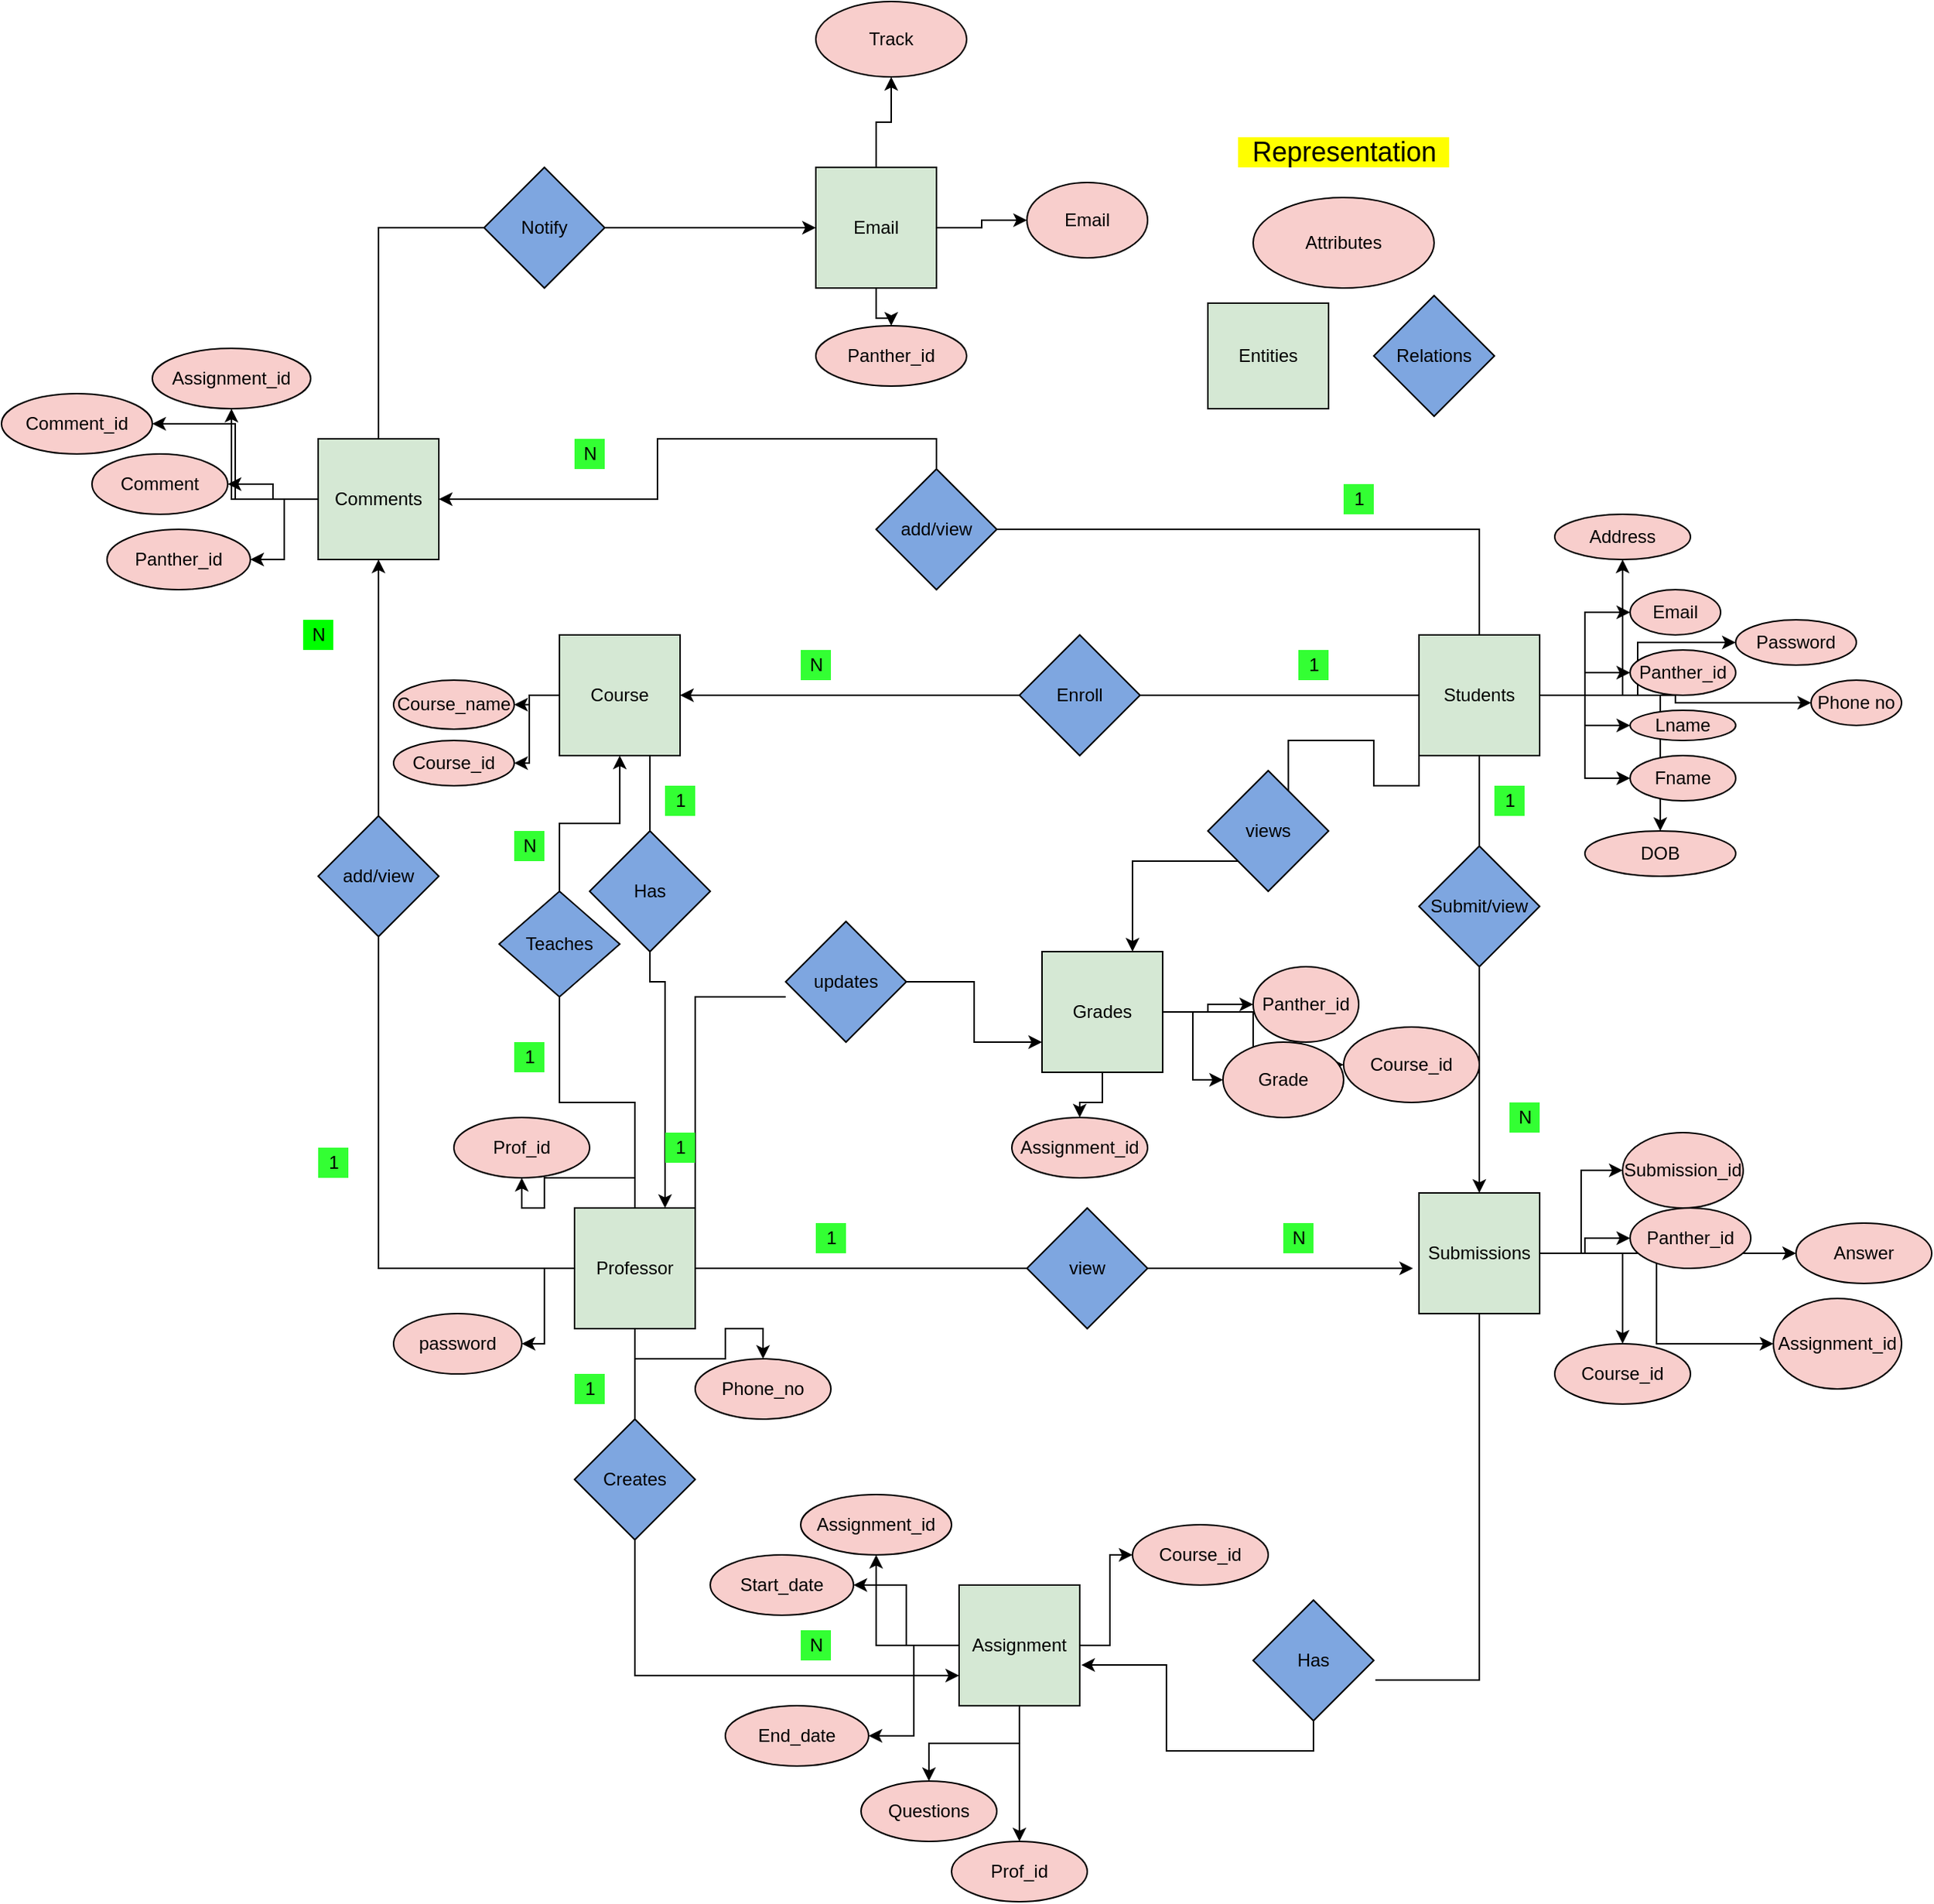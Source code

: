 <mxfile version="15.2.9" type="github">
  <diagram id="vQUaaOrnvc0rL3LVpokD" name="Page-1">
    <mxGraphModel dx="1958" dy="1582" grid="1" gridSize="10" guides="1" tooltips="1" connect="1" arrows="1" fold="1" page="1" pageScale="1" pageWidth="850" pageHeight="1100" math="0" shadow="0">
      <root>
        <mxCell id="0" />
        <mxCell id="1" parent="0" />
        <mxCell id="0d4GLXFRAGhSv_QBMywo-3" style="edgeStyle=orthogonalEdgeStyle;rounded=0;orthogonalLoop=1;jettySize=auto;html=1;exitX=0.5;exitY=0;exitDx=0;exitDy=0;entryX=0.5;entryY=1;entryDx=0;entryDy=0;startArrow=none;" parent="1" source="0d4GLXFRAGhSv_QBMywo-14" target="0d4GLXFRAGhSv_QBMywo-2" edge="1">
          <mxGeometry relative="1" as="geometry" />
        </mxCell>
        <mxCell id="0d4GLXFRAGhSv_QBMywo-68" style="edgeStyle=orthogonalEdgeStyle;rounded=0;orthogonalLoop=1;jettySize=auto;html=1;exitX=0.5;exitY=1;exitDx=0;exitDy=0;entryX=0;entryY=0.75;entryDx=0;entryDy=0;" parent="1" source="0d4GLXFRAGhSv_QBMywo-1" target="0d4GLXFRAGhSv_QBMywo-25" edge="1">
          <mxGeometry relative="1" as="geometry">
            <mxPoint x="350" y="720" as="targetPoint" />
          </mxGeometry>
        </mxCell>
        <mxCell id="Pm-5ZePOj2rBcAFan-Gi-4" style="edgeStyle=orthogonalEdgeStyle;rounded=0;orthogonalLoop=1;jettySize=auto;html=1;exitX=0;exitY=0.5;exitDx=0;exitDy=0;entryX=0.5;entryY=1;entryDx=0;entryDy=0;" parent="1" source="0d4GLXFRAGhSv_QBMywo-1" target="0d4GLXFRAGhSv_QBMywo-33" edge="1">
          <mxGeometry relative="1" as="geometry" />
        </mxCell>
        <mxCell id="Pm-5ZePOj2rBcAFan-Gi-6" value="" style="edgeStyle=orthogonalEdgeStyle;rounded=0;orthogonalLoop=1;jettySize=auto;html=1;" parent="1" source="0d4GLXFRAGhSv_QBMywo-1" target="Pm-5ZePOj2rBcAFan-Gi-5" edge="1">
          <mxGeometry relative="1" as="geometry" />
        </mxCell>
        <mxCell id="Pm-5ZePOj2rBcAFan-Gi-8" value="" style="edgeStyle=orthogonalEdgeStyle;rounded=0;orthogonalLoop=1;jettySize=auto;html=1;" parent="1" source="0d4GLXFRAGhSv_QBMywo-1" target="Pm-5ZePOj2rBcAFan-Gi-7" edge="1">
          <mxGeometry relative="1" as="geometry" />
        </mxCell>
        <mxCell id="Pm-5ZePOj2rBcAFan-Gi-10" value="" style="edgeStyle=orthogonalEdgeStyle;rounded=0;orthogonalLoop=1;jettySize=auto;html=1;" parent="1" source="0d4GLXFRAGhSv_QBMywo-1" target="Pm-5ZePOj2rBcAFan-Gi-9" edge="1">
          <mxGeometry relative="1" as="geometry" />
        </mxCell>
        <mxCell id="0d4GLXFRAGhSv_QBMywo-1" value="Professor" style="whiteSpace=wrap;html=1;aspect=fixed;fillColor=#D5E8D4;" parent="1" vertex="1">
          <mxGeometry x="130" y="430" width="80" height="80" as="geometry" />
        </mxCell>
        <mxCell id="0d4GLXFRAGhSv_QBMywo-96" value="" style="edgeStyle=orthogonalEdgeStyle;rounded=0;orthogonalLoop=1;jettySize=auto;html=1;" parent="1" source="0d4GLXFRAGhSv_QBMywo-2" target="0d4GLXFRAGhSv_QBMywo-95" edge="1">
          <mxGeometry relative="1" as="geometry" />
        </mxCell>
        <mxCell id="0d4GLXFRAGhSv_QBMywo-99" value="" style="edgeStyle=orthogonalEdgeStyle;rounded=0;orthogonalLoop=1;jettySize=auto;html=1;" parent="1" source="0d4GLXFRAGhSv_QBMywo-2" target="0d4GLXFRAGhSv_QBMywo-98" edge="1">
          <mxGeometry relative="1" as="geometry" />
        </mxCell>
        <mxCell id="diR_eea0BqExuVm0kPf_-2" style="edgeStyle=orthogonalEdgeStyle;rounded=0;orthogonalLoop=1;jettySize=auto;html=1;exitX=0.75;exitY=1;exitDx=0;exitDy=0;entryX=0.75;entryY=0;entryDx=0;entryDy=0;" edge="1" parent="1" source="0d4GLXFRAGhSv_QBMywo-2" target="0d4GLXFRAGhSv_QBMywo-1">
          <mxGeometry relative="1" as="geometry" />
        </mxCell>
        <mxCell id="0d4GLXFRAGhSv_QBMywo-2" value="Course" style="whiteSpace=wrap;html=1;aspect=fixed;fillColor=#D5E8D4;" parent="1" vertex="1">
          <mxGeometry x="120" y="50" width="80" height="80" as="geometry" />
        </mxCell>
        <mxCell id="0d4GLXFRAGhSv_QBMywo-5" value="1" style="text;html=1;align=center;verticalAlign=middle;resizable=0;points=[];autosize=1;strokeColor=none;fillColor=#33FF33;" parent="1" vertex="1">
          <mxGeometry x="90" y="320" width="20" height="20" as="geometry" />
        </mxCell>
        <mxCell id="0d4GLXFRAGhSv_QBMywo-6" value="N" style="text;html=1;align=center;verticalAlign=middle;resizable=0;points=[];autosize=1;strokeColor=none;fillColor=#33FF33;" parent="1" vertex="1">
          <mxGeometry x="90" y="180" width="20" height="20" as="geometry" />
        </mxCell>
        <mxCell id="0d4GLXFRAGhSv_QBMywo-9" style="edgeStyle=orthogonalEdgeStyle;rounded=0;orthogonalLoop=1;jettySize=auto;html=1;exitX=0;exitY=0.5;exitDx=0;exitDy=0;entryX=1;entryY=0.5;entryDx=0;entryDy=0;startArrow=none;" parent="1" source="0d4GLXFRAGhSv_QBMywo-10" target="0d4GLXFRAGhSv_QBMywo-2" edge="1">
          <mxGeometry relative="1" as="geometry" />
        </mxCell>
        <mxCell id="0d4GLXFRAGhSv_QBMywo-18" style="edgeStyle=orthogonalEdgeStyle;rounded=0;orthogonalLoop=1;jettySize=auto;html=1;exitX=0.5;exitY=1;exitDx=0;exitDy=0;startArrow=none;" parent="1" source="0d4GLXFRAGhSv_QBMywo-19" target="0d4GLXFRAGhSv_QBMywo-17" edge="1">
          <mxGeometry relative="1" as="geometry" />
        </mxCell>
        <mxCell id="0d4GLXFRAGhSv_QBMywo-42" style="edgeStyle=orthogonalEdgeStyle;rounded=0;orthogonalLoop=1;jettySize=auto;html=1;exitX=0.5;exitY=0;exitDx=0;exitDy=0;entryX=1;entryY=0.5;entryDx=0;entryDy=0;startArrow=none;" parent="1" source="0d4GLXFRAGhSv_QBMywo-43" target="0d4GLXFRAGhSv_QBMywo-33" edge="1">
          <mxGeometry relative="1" as="geometry" />
        </mxCell>
        <mxCell id="0d4GLXFRAGhSv_QBMywo-51" style="edgeStyle=orthogonalEdgeStyle;rounded=0;orthogonalLoop=1;jettySize=auto;html=1;exitX=0;exitY=1;exitDx=0;exitDy=0;entryX=0.75;entryY=0;entryDx=0;entryDy=0;startArrow=none;" parent="1" source="0d4GLXFRAGhSv_QBMywo-56" target="0d4GLXFRAGhSv_QBMywo-47" edge="1">
          <mxGeometry relative="1" as="geometry" />
        </mxCell>
        <mxCell id="0d4GLXFRAGhSv_QBMywo-75" value="" style="edgeStyle=orthogonalEdgeStyle;rounded=0;orthogonalLoop=1;jettySize=auto;html=1;" parent="1" source="0d4GLXFRAGhSv_QBMywo-7" target="0d4GLXFRAGhSv_QBMywo-74" edge="1">
          <mxGeometry relative="1" as="geometry" />
        </mxCell>
        <mxCell id="0d4GLXFRAGhSv_QBMywo-77" value="" style="edgeStyle=orthogonalEdgeStyle;rounded=0;orthogonalLoop=1;jettySize=auto;html=1;" parent="1" source="0d4GLXFRAGhSv_QBMywo-7" target="0d4GLXFRAGhSv_QBMywo-76" edge="1">
          <mxGeometry relative="1" as="geometry" />
        </mxCell>
        <mxCell id="0d4GLXFRAGhSv_QBMywo-79" value="" style="edgeStyle=orthogonalEdgeStyle;rounded=0;orthogonalLoop=1;jettySize=auto;html=1;" parent="1" source="0d4GLXFRAGhSv_QBMywo-7" target="0d4GLXFRAGhSv_QBMywo-78" edge="1">
          <mxGeometry relative="1" as="geometry" />
        </mxCell>
        <mxCell id="0d4GLXFRAGhSv_QBMywo-81" value="" style="edgeStyle=orthogonalEdgeStyle;rounded=0;orthogonalLoop=1;jettySize=auto;html=1;" parent="1" source="0d4GLXFRAGhSv_QBMywo-7" target="0d4GLXFRAGhSv_QBMywo-80" edge="1">
          <mxGeometry relative="1" as="geometry" />
        </mxCell>
        <mxCell id="0d4GLXFRAGhSv_QBMywo-85" value="" style="edgeStyle=orthogonalEdgeStyle;rounded=0;orthogonalLoop=1;jettySize=auto;html=1;" parent="1" source="0d4GLXFRAGhSv_QBMywo-7" target="0d4GLXFRAGhSv_QBMywo-84" edge="1">
          <mxGeometry relative="1" as="geometry" />
        </mxCell>
        <mxCell id="0d4GLXFRAGhSv_QBMywo-87" value="" style="edgeStyle=orthogonalEdgeStyle;rounded=0;orthogonalLoop=1;jettySize=auto;html=1;" parent="1" source="0d4GLXFRAGhSv_QBMywo-7" target="0d4GLXFRAGhSv_QBMywo-86" edge="1">
          <mxGeometry relative="1" as="geometry" />
        </mxCell>
        <mxCell id="0d4GLXFRAGhSv_QBMywo-92" value="" style="edgeStyle=orthogonalEdgeStyle;rounded=0;orthogonalLoop=1;jettySize=auto;html=1;" parent="1" source="0d4GLXFRAGhSv_QBMywo-7" target="0d4GLXFRAGhSv_QBMywo-91" edge="1">
          <mxGeometry relative="1" as="geometry" />
        </mxCell>
        <mxCell id="0d4GLXFRAGhSv_QBMywo-94" value="" style="edgeStyle=orthogonalEdgeStyle;rounded=0;orthogonalLoop=1;jettySize=auto;html=1;" parent="1" source="0d4GLXFRAGhSv_QBMywo-7" target="0d4GLXFRAGhSv_QBMywo-93" edge="1">
          <mxGeometry relative="1" as="geometry" />
        </mxCell>
        <mxCell id="0d4GLXFRAGhSv_QBMywo-7" value="Students" style="whiteSpace=wrap;html=1;aspect=fixed;fillColor=#D5E8D4;" parent="1" vertex="1">
          <mxGeometry x="690" y="50" width="80" height="80" as="geometry" />
        </mxCell>
        <mxCell id="0d4GLXFRAGhSv_QBMywo-14" value="Teaches" style="rhombus;whiteSpace=wrap;html=1;fillColor=#7EA6E0;" parent="1" vertex="1">
          <mxGeometry x="80" y="220" width="80" height="70" as="geometry" />
        </mxCell>
        <mxCell id="0d4GLXFRAGhSv_QBMywo-15" value="" style="edgeStyle=orthogonalEdgeStyle;rounded=0;orthogonalLoop=1;jettySize=auto;html=1;exitX=0.5;exitY=0;exitDx=0;exitDy=0;endArrow=none;entryX=0.5;entryY=1;entryDx=0;entryDy=0;" parent="1" source="0d4GLXFRAGhSv_QBMywo-1" target="0d4GLXFRAGhSv_QBMywo-14" edge="1">
          <mxGeometry relative="1" as="geometry">
            <mxPoint x="310" y="290" as="sourcePoint" />
            <mxPoint x="120" y="300" as="targetPoint" />
          </mxGeometry>
        </mxCell>
        <mxCell id="0d4GLXFRAGhSv_QBMywo-10" value="Enroll" style="rhombus;whiteSpace=wrap;html=1;fillColor=#7EA6E0;" parent="1" vertex="1">
          <mxGeometry x="425" y="50" width="80" height="80" as="geometry" />
        </mxCell>
        <mxCell id="0d4GLXFRAGhSv_QBMywo-16" value="" style="edgeStyle=orthogonalEdgeStyle;rounded=0;orthogonalLoop=1;jettySize=auto;html=1;exitX=0;exitY=0.5;exitDx=0;exitDy=0;entryX=1;entryY=0.5;entryDx=0;entryDy=0;endArrow=none;" parent="1" source="0d4GLXFRAGhSv_QBMywo-7" target="0d4GLXFRAGhSv_QBMywo-10" edge="1">
          <mxGeometry relative="1" as="geometry">
            <mxPoint x="610" y="280" as="sourcePoint" />
            <mxPoint x="350" y="120" as="targetPoint" />
          </mxGeometry>
        </mxCell>
        <mxCell id="0d4GLXFRAGhSv_QBMywo-27" style="edgeStyle=orthogonalEdgeStyle;rounded=0;orthogonalLoop=1;jettySize=auto;html=1;exitX=0.5;exitY=1;exitDx=0;exitDy=0;entryX=1.013;entryY=0.663;entryDx=0;entryDy=0;entryPerimeter=0;startArrow=none;" parent="1" source="0d4GLXFRAGhSv_QBMywo-30" target="0d4GLXFRAGhSv_QBMywo-25" edge="1">
          <mxGeometry relative="1" as="geometry" />
        </mxCell>
        <mxCell id="Pm-5ZePOj2rBcAFan-Gi-25" value="" style="edgeStyle=orthogonalEdgeStyle;rounded=0;orthogonalLoop=1;jettySize=auto;html=1;" parent="1" source="0d4GLXFRAGhSv_QBMywo-17" target="Pm-5ZePOj2rBcAFan-Gi-24" edge="1">
          <mxGeometry relative="1" as="geometry" />
        </mxCell>
        <mxCell id="Pm-5ZePOj2rBcAFan-Gi-27" value="" style="edgeStyle=orthogonalEdgeStyle;rounded=0;orthogonalLoop=1;jettySize=auto;html=1;" parent="1" source="0d4GLXFRAGhSv_QBMywo-17" target="Pm-5ZePOj2rBcAFan-Gi-26" edge="1">
          <mxGeometry relative="1" as="geometry" />
        </mxCell>
        <mxCell id="Pm-5ZePOj2rBcAFan-Gi-29" value="" style="edgeStyle=orthogonalEdgeStyle;rounded=0;orthogonalLoop=1;jettySize=auto;html=1;" parent="1" source="0d4GLXFRAGhSv_QBMywo-17" target="Pm-5ZePOj2rBcAFan-Gi-28" edge="1">
          <mxGeometry relative="1" as="geometry" />
        </mxCell>
        <mxCell id="Pm-5ZePOj2rBcAFan-Gi-31" value="" style="edgeStyle=orthogonalEdgeStyle;rounded=0;orthogonalLoop=1;jettySize=auto;html=1;" parent="1" source="0d4GLXFRAGhSv_QBMywo-17" target="Pm-5ZePOj2rBcAFan-Gi-30" edge="1">
          <mxGeometry relative="1" as="geometry" />
        </mxCell>
        <mxCell id="Pm-5ZePOj2rBcAFan-Gi-33" value="" style="edgeStyle=orthogonalEdgeStyle;rounded=0;orthogonalLoop=1;jettySize=auto;html=1;" parent="1" source="0d4GLXFRAGhSv_QBMywo-17" target="Pm-5ZePOj2rBcAFan-Gi-32" edge="1">
          <mxGeometry relative="1" as="geometry" />
        </mxCell>
        <mxCell id="0d4GLXFRAGhSv_QBMywo-17" value="Submissions" style="whiteSpace=wrap;html=1;aspect=fixed;fillColor=#D5E8D4;" parent="1" vertex="1">
          <mxGeometry x="690" y="420" width="80" height="80" as="geometry" />
        </mxCell>
        <mxCell id="0d4GLXFRAGhSv_QBMywo-19" value="Submit/view" style="rhombus;whiteSpace=wrap;html=1;fillColor=#7EA6E0;" parent="1" vertex="1">
          <mxGeometry x="690" y="190" width="80" height="80" as="geometry" />
        </mxCell>
        <mxCell id="0d4GLXFRAGhSv_QBMywo-20" value="" style="edgeStyle=orthogonalEdgeStyle;rounded=0;orthogonalLoop=1;jettySize=auto;html=1;exitX=0.5;exitY=1;exitDx=0;exitDy=0;endArrow=none;" parent="1" source="0d4GLXFRAGhSv_QBMywo-7" target="0d4GLXFRAGhSv_QBMywo-19" edge="1">
          <mxGeometry relative="1" as="geometry">
            <mxPoint x="630" y="160" as="sourcePoint" />
            <mxPoint x="630" y="300" as="targetPoint" />
          </mxGeometry>
        </mxCell>
        <mxCell id="0d4GLXFRAGhSv_QBMywo-24" style="edgeStyle=orthogonalEdgeStyle;rounded=0;orthogonalLoop=1;jettySize=auto;html=1;exitX=1;exitY=0.5;exitDx=0;exitDy=0;entryX=-0.05;entryY=0.625;entryDx=0;entryDy=0;entryPerimeter=0;" parent="1" source="0d4GLXFRAGhSv_QBMywo-22" target="0d4GLXFRAGhSv_QBMywo-17" edge="1">
          <mxGeometry relative="1" as="geometry" />
        </mxCell>
        <mxCell id="0d4GLXFRAGhSv_QBMywo-22" value="view" style="rhombus;whiteSpace=wrap;html=1;fillColor=#7EA6E0;" parent="1" vertex="1">
          <mxGeometry x="430" y="430" width="80" height="80" as="geometry" />
        </mxCell>
        <mxCell id="0d4GLXFRAGhSv_QBMywo-23" value="" style="edgeStyle=orthogonalEdgeStyle;rounded=0;orthogonalLoop=1;jettySize=auto;html=1;exitX=1;exitY=0.5;exitDx=0;exitDy=0;entryX=0;entryY=0.5;entryDx=0;entryDy=0;endArrow=none;" parent="1" source="0d4GLXFRAGhSv_QBMywo-1" target="0d4GLXFRAGhSv_QBMywo-22" edge="1">
          <mxGeometry relative="1" as="geometry">
            <mxPoint x="350" y="350" as="sourcePoint" />
            <mxPoint x="591.04" y="349.04" as="targetPoint" />
          </mxGeometry>
        </mxCell>
        <mxCell id="Pm-5ZePOj2rBcAFan-Gi-12" value="" style="edgeStyle=orthogonalEdgeStyle;rounded=0;orthogonalLoop=1;jettySize=auto;html=1;" parent="1" source="0d4GLXFRAGhSv_QBMywo-25" target="Pm-5ZePOj2rBcAFan-Gi-11" edge="1">
          <mxGeometry relative="1" as="geometry" />
        </mxCell>
        <mxCell id="Pm-5ZePOj2rBcAFan-Gi-14" value="" style="edgeStyle=orthogonalEdgeStyle;rounded=0;orthogonalLoop=1;jettySize=auto;html=1;" parent="1" source="0d4GLXFRAGhSv_QBMywo-25" target="Pm-5ZePOj2rBcAFan-Gi-13" edge="1">
          <mxGeometry relative="1" as="geometry" />
        </mxCell>
        <mxCell id="Pm-5ZePOj2rBcAFan-Gi-16" value="" style="edgeStyle=orthogonalEdgeStyle;rounded=0;orthogonalLoop=1;jettySize=auto;html=1;" parent="1" source="0d4GLXFRAGhSv_QBMywo-25" target="Pm-5ZePOj2rBcAFan-Gi-15" edge="1">
          <mxGeometry relative="1" as="geometry" />
        </mxCell>
        <mxCell id="Pm-5ZePOj2rBcAFan-Gi-18" value="" style="edgeStyle=orthogonalEdgeStyle;rounded=0;orthogonalLoop=1;jettySize=auto;html=1;" parent="1" source="0d4GLXFRAGhSv_QBMywo-25" target="Pm-5ZePOj2rBcAFan-Gi-17" edge="1">
          <mxGeometry relative="1" as="geometry" />
        </mxCell>
        <mxCell id="Pm-5ZePOj2rBcAFan-Gi-20" value="" style="edgeStyle=orthogonalEdgeStyle;rounded=0;orthogonalLoop=1;jettySize=auto;html=1;" parent="1" source="0d4GLXFRAGhSv_QBMywo-25" target="Pm-5ZePOj2rBcAFan-Gi-19" edge="1">
          <mxGeometry relative="1" as="geometry" />
        </mxCell>
        <mxCell id="Pm-5ZePOj2rBcAFan-Gi-23" value="" style="edgeStyle=orthogonalEdgeStyle;rounded=0;orthogonalLoop=1;jettySize=auto;html=1;" parent="1" source="0d4GLXFRAGhSv_QBMywo-25" target="Pm-5ZePOj2rBcAFan-Gi-22" edge="1">
          <mxGeometry relative="1" as="geometry" />
        </mxCell>
        <mxCell id="0d4GLXFRAGhSv_QBMywo-25" value="Assignment" style="whiteSpace=wrap;html=1;aspect=fixed;fillColor=#D5E8D4;" parent="1" vertex="1">
          <mxGeometry x="385" y="680" width="80" height="80" as="geometry" />
        </mxCell>
        <mxCell id="0d4GLXFRAGhSv_QBMywo-63" style="edgeStyle=orthogonalEdgeStyle;rounded=0;orthogonalLoop=1;jettySize=auto;html=1;exitX=0.5;exitY=0;exitDx=0;exitDy=0;entryX=0;entryY=0.5;entryDx=0;entryDy=0;" parent="1" source="0d4GLXFRAGhSv_QBMywo-33" target="0d4GLXFRAGhSv_QBMywo-44" edge="1">
          <mxGeometry relative="1" as="geometry" />
        </mxCell>
        <mxCell id="Pm-5ZePOj2rBcAFan-Gi-35" value="" style="edgeStyle=orthogonalEdgeStyle;rounded=0;orthogonalLoop=1;jettySize=auto;html=1;" parent="1" source="0d4GLXFRAGhSv_QBMywo-33" target="Pm-5ZePOj2rBcAFan-Gi-34" edge="1">
          <mxGeometry relative="1" as="geometry" />
        </mxCell>
        <mxCell id="Pm-5ZePOj2rBcAFan-Gi-37" value="" style="edgeStyle=orthogonalEdgeStyle;rounded=0;orthogonalLoop=1;jettySize=auto;html=1;" parent="1" source="0d4GLXFRAGhSv_QBMywo-33" target="Pm-5ZePOj2rBcAFan-Gi-36" edge="1">
          <mxGeometry relative="1" as="geometry" />
        </mxCell>
        <mxCell id="Pm-5ZePOj2rBcAFan-Gi-39" value="" style="edgeStyle=orthogonalEdgeStyle;rounded=0;orthogonalLoop=1;jettySize=auto;html=1;" parent="1" source="0d4GLXFRAGhSv_QBMywo-33" target="Pm-5ZePOj2rBcAFan-Gi-38" edge="1">
          <mxGeometry relative="1" as="geometry" />
        </mxCell>
        <mxCell id="Pm-5ZePOj2rBcAFan-Gi-41" value="" style="edgeStyle=orthogonalEdgeStyle;rounded=0;orthogonalLoop=1;jettySize=auto;html=1;" parent="1" source="0d4GLXFRAGhSv_QBMywo-33" target="Pm-5ZePOj2rBcAFan-Gi-40" edge="1">
          <mxGeometry relative="1" as="geometry" />
        </mxCell>
        <mxCell id="0d4GLXFRAGhSv_QBMywo-33" value="Comments" style="whiteSpace=wrap;html=1;aspect=fixed;fillColor=#D5E8D4;" parent="1" vertex="1">
          <mxGeometry x="-40" y="-80" width="80" height="80" as="geometry" />
        </mxCell>
        <mxCell id="0d4GLXFRAGhSv_QBMywo-35" value="add/view" style="rhombus;whiteSpace=wrap;html=1;fillColor=#7EA6E0;" parent="1" vertex="1">
          <mxGeometry x="-40" y="170" width="80" height="80" as="geometry" />
        </mxCell>
        <mxCell id="diR_eea0BqExuVm0kPf_-7" value="" style="edgeStyle=orthogonalEdgeStyle;rounded=0;orthogonalLoop=1;jettySize=auto;html=1;" edge="1" parent="1" source="0d4GLXFRAGhSv_QBMywo-44" target="diR_eea0BqExuVm0kPf_-6">
          <mxGeometry relative="1" as="geometry" />
        </mxCell>
        <mxCell id="diR_eea0BqExuVm0kPf_-9" value="" style="edgeStyle=orthogonalEdgeStyle;rounded=0;orthogonalLoop=1;jettySize=auto;html=1;" edge="1" parent="1" source="0d4GLXFRAGhSv_QBMywo-44" target="diR_eea0BqExuVm0kPf_-8">
          <mxGeometry relative="1" as="geometry" />
        </mxCell>
        <mxCell id="diR_eea0BqExuVm0kPf_-11" value="" style="edgeStyle=orthogonalEdgeStyle;rounded=0;orthogonalLoop=1;jettySize=auto;html=1;" edge="1" parent="1" source="0d4GLXFRAGhSv_QBMywo-44" target="diR_eea0BqExuVm0kPf_-10">
          <mxGeometry relative="1" as="geometry" />
        </mxCell>
        <mxCell id="0d4GLXFRAGhSv_QBMywo-44" value="Email" style="whiteSpace=wrap;html=1;aspect=fixed;fillColor=#D5E8D4;" parent="1" vertex="1">
          <mxGeometry x="290" y="-260" width="80" height="80" as="geometry" />
        </mxCell>
        <mxCell id="Pm-5ZePOj2rBcAFan-Gi-43" value="" style="edgeStyle=orthogonalEdgeStyle;rounded=0;orthogonalLoop=1;jettySize=auto;html=1;" parent="1" source="0d4GLXFRAGhSv_QBMywo-47" target="Pm-5ZePOj2rBcAFan-Gi-42" edge="1">
          <mxGeometry relative="1" as="geometry" />
        </mxCell>
        <mxCell id="Pm-5ZePOj2rBcAFan-Gi-45" value="" style="edgeStyle=orthogonalEdgeStyle;rounded=0;orthogonalLoop=1;jettySize=auto;html=1;" parent="1" source="0d4GLXFRAGhSv_QBMywo-47" target="Pm-5ZePOj2rBcAFan-Gi-44" edge="1">
          <mxGeometry relative="1" as="geometry" />
        </mxCell>
        <mxCell id="Pm-5ZePOj2rBcAFan-Gi-47" value="" style="edgeStyle=orthogonalEdgeStyle;rounded=0;orthogonalLoop=1;jettySize=auto;html=1;" parent="1" source="0d4GLXFRAGhSv_QBMywo-47" target="Pm-5ZePOj2rBcAFan-Gi-46" edge="1">
          <mxGeometry relative="1" as="geometry" />
        </mxCell>
        <mxCell id="Pm-5ZePOj2rBcAFan-Gi-49" value="" style="edgeStyle=orthogonalEdgeStyle;rounded=0;orthogonalLoop=1;jettySize=auto;html=1;" parent="1" source="0d4GLXFRAGhSv_QBMywo-47" target="Pm-5ZePOj2rBcAFan-Gi-48" edge="1">
          <mxGeometry relative="1" as="geometry" />
        </mxCell>
        <mxCell id="0d4GLXFRAGhSv_QBMywo-47" value="Grades" style="whiteSpace=wrap;html=1;aspect=fixed;fillColor=#D5E8D4;" parent="1" vertex="1">
          <mxGeometry x="440" y="260" width="80" height="80" as="geometry" />
        </mxCell>
        <mxCell id="0d4GLXFRAGhSv_QBMywo-57" style="edgeStyle=orthogonalEdgeStyle;rounded=0;orthogonalLoop=1;jettySize=auto;html=1;exitX=1;exitY=0.5;exitDx=0;exitDy=0;entryX=0;entryY=0.75;entryDx=0;entryDy=0;" parent="1" source="0d4GLXFRAGhSv_QBMywo-54" target="0d4GLXFRAGhSv_QBMywo-47" edge="1">
          <mxGeometry relative="1" as="geometry" />
        </mxCell>
        <mxCell id="0d4GLXFRAGhSv_QBMywo-54" value="updates" style="rhombus;whiteSpace=wrap;html=1;fillColor=#7EA6E0;" parent="1" vertex="1">
          <mxGeometry x="270" y="240" width="80" height="80" as="geometry" />
        </mxCell>
        <mxCell id="0d4GLXFRAGhSv_QBMywo-55" value="" style="edgeStyle=orthogonalEdgeStyle;rounded=0;orthogonalLoop=1;jettySize=auto;html=1;exitX=1;exitY=0;exitDx=0;exitDy=0;entryX=0;entryY=0.625;entryDx=0;entryDy=0;entryPerimeter=0;endArrow=none;" parent="1" source="0d4GLXFRAGhSv_QBMywo-1" target="0d4GLXFRAGhSv_QBMywo-54" edge="1">
          <mxGeometry relative="1" as="geometry">
            <mxPoint x="210" y="340" as="sourcePoint" />
            <mxPoint x="410" y="270" as="targetPoint" />
          </mxGeometry>
        </mxCell>
        <mxCell id="0d4GLXFRAGhSv_QBMywo-46" value="Notify" style="rhombus;whiteSpace=wrap;html=1;fillColor=#7EA6E0;" parent="1" vertex="1">
          <mxGeometry x="70" y="-260" width="80" height="80" as="geometry" />
        </mxCell>
        <mxCell id="0d4GLXFRAGhSv_QBMywo-30" value="Has" style="rhombus;whiteSpace=wrap;html=1;fillColor=#7EA6E0;" parent="1" vertex="1">
          <mxGeometry x="580" y="690" width="80" height="80" as="geometry" />
        </mxCell>
        <mxCell id="0d4GLXFRAGhSv_QBMywo-69" value="" style="edgeStyle=orthogonalEdgeStyle;rounded=0;orthogonalLoop=1;jettySize=auto;html=1;exitX=0.5;exitY=1;exitDx=0;exitDy=0;entryX=1.013;entryY=0.663;entryDx=0;entryDy=0;entryPerimeter=0;endArrow=none;" parent="1" source="0d4GLXFRAGhSv_QBMywo-17" target="0d4GLXFRAGhSv_QBMywo-30" edge="1">
          <mxGeometry relative="1" as="geometry">
            <mxPoint x="730" y="410" as="sourcePoint" />
            <mxPoint x="466.04" y="733.04" as="targetPoint" />
          </mxGeometry>
        </mxCell>
        <mxCell id="0d4GLXFRAGhSv_QBMywo-70" value="Creates" style="rhombus;whiteSpace=wrap;html=1;fillColor=#7EA6E0;" parent="1" vertex="1">
          <mxGeometry x="130" y="570" width="80" height="80" as="geometry" />
        </mxCell>
        <mxCell id="0d4GLXFRAGhSv_QBMywo-43" value="add/view" style="rhombus;whiteSpace=wrap;html=1;fillColor=#7EA6E0;" parent="1" vertex="1">
          <mxGeometry x="330" y="-60" width="80" height="80" as="geometry" />
        </mxCell>
        <mxCell id="0d4GLXFRAGhSv_QBMywo-71" value="" style="edgeStyle=orthogonalEdgeStyle;rounded=0;orthogonalLoop=1;jettySize=auto;html=1;exitX=0.5;exitY=0;exitDx=0;exitDy=0;entryX=1;entryY=0.5;entryDx=0;entryDy=0;endArrow=none;" parent="1" source="0d4GLXFRAGhSv_QBMywo-7" target="0d4GLXFRAGhSv_QBMywo-43" edge="1">
          <mxGeometry relative="1" as="geometry">
            <mxPoint x="730" y="80" as="sourcePoint" />
            <mxPoint x="70" y="-30" as="targetPoint" />
          </mxGeometry>
        </mxCell>
        <mxCell id="0d4GLXFRAGhSv_QBMywo-56" value="views" style="rhombus;whiteSpace=wrap;html=1;fillColor=#7EA6E0;" parent="1" vertex="1">
          <mxGeometry x="550" y="140" width="80" height="80" as="geometry" />
        </mxCell>
        <mxCell id="0d4GLXFRAGhSv_QBMywo-72" value="" style="edgeStyle=orthogonalEdgeStyle;rounded=0;orthogonalLoop=1;jettySize=auto;html=1;exitX=0;exitY=1;exitDx=0;exitDy=0;entryX=0.75;entryY=0;entryDx=0;entryDy=0;endArrow=none;" parent="1" source="0d4GLXFRAGhSv_QBMywo-7" target="0d4GLXFRAGhSv_QBMywo-56" edge="1">
          <mxGeometry relative="1" as="geometry">
            <mxPoint x="690" y="130" as="sourcePoint" />
            <mxPoint x="470" y="220" as="targetPoint" />
          </mxGeometry>
        </mxCell>
        <mxCell id="0d4GLXFRAGhSv_QBMywo-74" value="Panther_id" style="ellipse;whiteSpace=wrap;html=1;fillColor=#F8CECC;" parent="1" vertex="1">
          <mxGeometry x="830" y="60" width="70" height="30" as="geometry" />
        </mxCell>
        <mxCell id="0d4GLXFRAGhSv_QBMywo-76" value="Lname" style="ellipse;whiteSpace=wrap;html=1;fillColor=#F8CECC;" parent="1" vertex="1">
          <mxGeometry x="830" y="100" width="70" height="20" as="geometry" />
        </mxCell>
        <mxCell id="0d4GLXFRAGhSv_QBMywo-78" value="Fname" style="ellipse;whiteSpace=wrap;html=1;fillColor=#F8CECC;" parent="1" vertex="1">
          <mxGeometry x="830" y="130" width="70" height="30" as="geometry" />
        </mxCell>
        <mxCell id="0d4GLXFRAGhSv_QBMywo-80" value="Email" style="ellipse;whiteSpace=wrap;html=1;fillColor=#F8CECC;" parent="1" vertex="1">
          <mxGeometry x="830" y="20" width="60" height="30" as="geometry" />
        </mxCell>
        <mxCell id="0d4GLXFRAGhSv_QBMywo-84" value="Address" style="ellipse;whiteSpace=wrap;html=1;fillColor=#F8CECC;" parent="1" vertex="1">
          <mxGeometry x="780" y="-30" width="90" height="30" as="geometry" />
        </mxCell>
        <mxCell id="0d4GLXFRAGhSv_QBMywo-86" value="DOB" style="ellipse;whiteSpace=wrap;html=1;fillColor=#F8CECC;" parent="1" vertex="1">
          <mxGeometry x="800" y="180" width="100" height="30" as="geometry" />
        </mxCell>
        <mxCell id="0d4GLXFRAGhSv_QBMywo-91" value="Phone no" style="ellipse;whiteSpace=wrap;html=1;fillColor=#F8CECC;" parent="1" vertex="1">
          <mxGeometry x="950" y="80" width="60" height="30" as="geometry" />
        </mxCell>
        <mxCell id="0d4GLXFRAGhSv_QBMywo-93" value="Password" style="ellipse;whiteSpace=wrap;html=1;fillColor=#F8CECC;" parent="1" vertex="1">
          <mxGeometry x="900" y="40" width="80" height="30" as="geometry" />
        </mxCell>
        <mxCell id="0d4GLXFRAGhSv_QBMywo-95" value="Course_name" style="ellipse;whiteSpace=wrap;html=1;fillColor=#F8CECC;" parent="1" vertex="1">
          <mxGeometry x="10" y="80" width="80" height="32.5" as="geometry" />
        </mxCell>
        <mxCell id="0d4GLXFRAGhSv_QBMywo-98" value="Course_id" style="ellipse;whiteSpace=wrap;html=1;fillColor=#F8CECC;" parent="1" vertex="1">
          <mxGeometry x="10" y="120" width="80" height="30" as="geometry" />
        </mxCell>
        <mxCell id="Pm-5ZePOj2rBcAFan-Gi-5" value="Prof_id" style="ellipse;whiteSpace=wrap;html=1;fillColor=#F8CECC;" parent="1" vertex="1">
          <mxGeometry x="50" y="370" width="90" height="40" as="geometry" />
        </mxCell>
        <mxCell id="Pm-5ZePOj2rBcAFan-Gi-7" value="password" style="ellipse;whiteSpace=wrap;html=1;fillColor=#F8CECC;" parent="1" vertex="1">
          <mxGeometry x="10" y="500" width="85" height="40" as="geometry" />
        </mxCell>
        <mxCell id="Pm-5ZePOj2rBcAFan-Gi-9" value="Phone_no" style="ellipse;whiteSpace=wrap;html=1;fillColor=#F8CECC;" parent="1" vertex="1">
          <mxGeometry x="210" y="530" width="90" height="40" as="geometry" />
        </mxCell>
        <mxCell id="Pm-5ZePOj2rBcAFan-Gi-11" value="Assignment_id" style="ellipse;whiteSpace=wrap;html=1;fillColor=#F8CECC;" parent="1" vertex="1">
          <mxGeometry x="280" y="620" width="100" height="40" as="geometry" />
        </mxCell>
        <mxCell id="Pm-5ZePOj2rBcAFan-Gi-13" value="Start_date" style="ellipse;whiteSpace=wrap;html=1;fillColor=#F8CECC;" parent="1" vertex="1">
          <mxGeometry x="220" y="660" width="95" height="40" as="geometry" />
        </mxCell>
        <mxCell id="Pm-5ZePOj2rBcAFan-Gi-15" value="End_date" style="ellipse;whiteSpace=wrap;html=1;fillColor=#F8CECC;" parent="1" vertex="1">
          <mxGeometry x="230" y="760" width="95" height="40" as="geometry" />
        </mxCell>
        <mxCell id="Pm-5ZePOj2rBcAFan-Gi-17" value="Questions" style="ellipse;whiteSpace=wrap;html=1;fillColor=#F8CECC;" parent="1" vertex="1">
          <mxGeometry x="320" y="810" width="90" height="40" as="geometry" />
        </mxCell>
        <mxCell id="Pm-5ZePOj2rBcAFan-Gi-19" value="Prof_id" style="ellipse;whiteSpace=wrap;html=1;fillColor=#F8CECC;" parent="1" vertex="1">
          <mxGeometry x="380" y="850" width="90" height="40" as="geometry" />
        </mxCell>
        <mxCell id="Pm-5ZePOj2rBcAFan-Gi-22" value="Course_id" style="ellipse;whiteSpace=wrap;html=1;fillColor=#F8CECC;" parent="1" vertex="1">
          <mxGeometry x="500" y="640" width="90" height="40" as="geometry" />
        </mxCell>
        <mxCell id="Pm-5ZePOj2rBcAFan-Gi-24" value="Submission_id" style="ellipse;whiteSpace=wrap;html=1;fillColor=#F8CECC;" parent="1" vertex="1">
          <mxGeometry x="825" y="380" width="80" height="50" as="geometry" />
        </mxCell>
        <mxCell id="Pm-5ZePOj2rBcAFan-Gi-26" value="Panther_id" style="ellipse;whiteSpace=wrap;html=1;fillColor=#F8CECC;" parent="1" vertex="1">
          <mxGeometry x="830" y="430" width="80" height="40" as="geometry" />
        </mxCell>
        <mxCell id="Pm-5ZePOj2rBcAFan-Gi-28" value="Course_id" style="ellipse;whiteSpace=wrap;html=1;fillColor=#F8CECC;" parent="1" vertex="1">
          <mxGeometry x="780" y="520" width="90" height="40" as="geometry" />
        </mxCell>
        <mxCell id="Pm-5ZePOj2rBcAFan-Gi-30" value="Answer" style="ellipse;whiteSpace=wrap;html=1;fillColor=#F8CECC;" parent="1" vertex="1">
          <mxGeometry x="940" y="440" width="90" height="40" as="geometry" />
        </mxCell>
        <mxCell id="Pm-5ZePOj2rBcAFan-Gi-32" value="Assignment_id" style="ellipse;whiteSpace=wrap;html=1;fillColor=#F8CECC;" parent="1" vertex="1">
          <mxGeometry x="925" y="490" width="85" height="60" as="geometry" />
        </mxCell>
        <mxCell id="Pm-5ZePOj2rBcAFan-Gi-34" value="Comment" style="ellipse;whiteSpace=wrap;html=1;fillColor=#F8CECC;" parent="1" vertex="1">
          <mxGeometry x="-190" y="-70" width="90" height="40" as="geometry" />
        </mxCell>
        <mxCell id="Pm-5ZePOj2rBcAFan-Gi-36" value="Panther_id" style="ellipse;whiteSpace=wrap;html=1;fillColor=#F8CECC;" parent="1" vertex="1">
          <mxGeometry x="-180" y="-20" width="95" height="40" as="geometry" />
        </mxCell>
        <mxCell id="Pm-5ZePOj2rBcAFan-Gi-38" value="Assignment_id" style="ellipse;whiteSpace=wrap;html=1;fillColor=#F8CECC;" parent="1" vertex="1">
          <mxGeometry x="-150" y="-140" width="105" height="40" as="geometry" />
        </mxCell>
        <mxCell id="Pm-5ZePOj2rBcAFan-Gi-40" value="Comment_id" style="ellipse;whiteSpace=wrap;html=1;fillColor=#F8CECC;" parent="1" vertex="1">
          <mxGeometry x="-250" y="-110" width="100" height="40" as="geometry" />
        </mxCell>
        <mxCell id="Pm-5ZePOj2rBcAFan-Gi-42" value="Panther_id" style="ellipse;whiteSpace=wrap;html=1;fillColor=#F8CECC;" parent="1" vertex="1">
          <mxGeometry x="580" y="270" width="70" height="50" as="geometry" />
        </mxCell>
        <mxCell id="Pm-5ZePOj2rBcAFan-Gi-44" value="Grade" style="ellipse;whiteSpace=wrap;html=1;fillColor=#F8CECC;" parent="1" vertex="1">
          <mxGeometry x="560" y="320" width="80" height="50" as="geometry" />
        </mxCell>
        <mxCell id="Pm-5ZePOj2rBcAFan-Gi-46" value="Course_id" style="ellipse;whiteSpace=wrap;html=1;fillColor=#F8CECC;" parent="1" vertex="1">
          <mxGeometry x="640" y="310" width="90" height="50" as="geometry" />
        </mxCell>
        <mxCell id="Pm-5ZePOj2rBcAFan-Gi-48" value="Assignment_id" style="ellipse;whiteSpace=wrap;html=1;fillColor=#F8CECC;" parent="1" vertex="1">
          <mxGeometry x="420" y="370" width="90" height="40" as="geometry" />
        </mxCell>
        <mxCell id="Pm-5ZePOj2rBcAFan-Gi-50" value="1" style="text;html=1;align=center;verticalAlign=middle;resizable=0;points=[];autosize=1;strokeColor=none;fillColor=#33FF33;" parent="1" vertex="1">
          <mxGeometry x="-40" y="390" width="20" height="20" as="geometry" />
        </mxCell>
        <mxCell id="Pm-5ZePOj2rBcAFan-Gi-51" value="N" style="text;html=1;align=center;verticalAlign=middle;resizable=0;points=[];autosize=1;strokeColor=none;fillColor=#00FF00;" parent="1" vertex="1">
          <mxGeometry x="-50" y="40" width="20" height="20" as="geometry" />
        </mxCell>
        <mxCell id="Pm-5ZePOj2rBcAFan-Gi-52" value="1" style="text;html=1;align=center;verticalAlign=middle;resizable=0;points=[];autosize=1;strokeColor=none;fillColor=#33FF33;" parent="1" vertex="1">
          <mxGeometry x="640" y="-50" width="20" height="20" as="geometry" />
        </mxCell>
        <mxCell id="Pm-5ZePOj2rBcAFan-Gi-53" value="1" style="text;html=1;align=center;verticalAlign=middle;resizable=0;points=[];autosize=1;strokeColor=none;fillColor=#33FF33;" parent="1" vertex="1">
          <mxGeometry x="610" y="60" width="20" height="20" as="geometry" />
        </mxCell>
        <mxCell id="Pm-5ZePOj2rBcAFan-Gi-54" value="N" style="text;html=1;align=center;verticalAlign=middle;resizable=0;points=[];autosize=1;strokeColor=none;fillColor=#33FF33;" parent="1" vertex="1">
          <mxGeometry x="130" y="-80" width="20" height="20" as="geometry" />
        </mxCell>
        <mxCell id="Pm-5ZePOj2rBcAFan-Gi-55" value="N" style="text;html=1;align=center;verticalAlign=middle;resizable=0;points=[];autosize=1;strokeColor=none;fillColor=#33FF33;" parent="1" vertex="1">
          <mxGeometry x="280" y="60" width="20" height="20" as="geometry" />
        </mxCell>
        <mxCell id="Pm-5ZePOj2rBcAFan-Gi-60" value="1" style="text;html=1;align=center;verticalAlign=middle;resizable=0;points=[];autosize=1;strokeColor=none;fillColor=#33FF33;" parent="1" vertex="1">
          <mxGeometry x="290" y="440" width="20" height="20" as="geometry" />
        </mxCell>
        <mxCell id="Pm-5ZePOj2rBcAFan-Gi-61" value="1" style="text;html=1;align=center;verticalAlign=middle;resizable=0;points=[];autosize=1;strokeColor=none;fillColor=#33FF33;" parent="1" vertex="1">
          <mxGeometry x="740" y="150" width="20" height="20" as="geometry" />
        </mxCell>
        <mxCell id="Pm-5ZePOj2rBcAFan-Gi-62" value="N" style="text;html=1;align=center;verticalAlign=middle;resizable=0;points=[];autosize=1;strokeColor=none;fillColor=#33FF33;" parent="1" vertex="1">
          <mxGeometry x="750" y="360" width="20" height="20" as="geometry" />
        </mxCell>
        <mxCell id="Pm-5ZePOj2rBcAFan-Gi-64" value="N" style="text;html=1;align=center;verticalAlign=middle;resizable=0;points=[];autosize=1;strokeColor=none;fillColor=#33FF33;" parent="1" vertex="1">
          <mxGeometry x="600" y="440" width="20" height="20" as="geometry" />
        </mxCell>
        <mxCell id="Pm-5ZePOj2rBcAFan-Gi-65" value="1" style="text;html=1;align=center;verticalAlign=middle;resizable=0;points=[];autosize=1;strokeColor=none;fillColor=#33FF33;" parent="1" vertex="1">
          <mxGeometry x="130" y="540" width="20" height="20" as="geometry" />
        </mxCell>
        <mxCell id="Pm-5ZePOj2rBcAFan-Gi-66" value="N" style="text;html=1;align=center;verticalAlign=middle;resizable=0;points=[];autosize=1;strokeColor=none;fillColor=#33FF33;" parent="1" vertex="1">
          <mxGeometry x="280" y="710" width="20" height="20" as="geometry" />
        </mxCell>
        <mxCell id="Pm-5ZePOj2rBcAFan-Gi-69" value="Attributes" style="ellipse;whiteSpace=wrap;html=1;fillColor=#F8CECC;" parent="1" vertex="1">
          <mxGeometry x="580" y="-240" width="120" height="60" as="geometry" />
        </mxCell>
        <mxCell id="Pm-5ZePOj2rBcAFan-Gi-71" value="Entities" style="whiteSpace=wrap;html=1;fillColor=#D5E8D4;" parent="1" vertex="1">
          <mxGeometry x="550" y="-170" width="80" height="70" as="geometry" />
        </mxCell>
        <mxCell id="Pm-5ZePOj2rBcAFan-Gi-72" value="&lt;font style=&quot;font-size: 18px&quot;&gt;Representation&lt;/font&gt;" style="text;html=1;align=center;verticalAlign=middle;resizable=0;points=[];autosize=1;strokeColor=none;fillColor=#FFFF00;" parent="1" vertex="1">
          <mxGeometry x="570" y="-280" width="140" height="20" as="geometry" />
        </mxCell>
        <mxCell id="Pm-5ZePOj2rBcAFan-Gi-74" value="Relations" style="rhombus;whiteSpace=wrap;html=1;fillColor=#7EA6E0;" parent="1" vertex="1">
          <mxGeometry x="660" y="-175" width="80" height="80" as="geometry" />
        </mxCell>
        <mxCell id="diR_eea0BqExuVm0kPf_-3" value="Has" style="rhombus;whiteSpace=wrap;html=1;fillColor=#7EA6E0;" vertex="1" parent="1">
          <mxGeometry x="140" y="180" width="80" height="80" as="geometry" />
        </mxCell>
        <mxCell id="diR_eea0BqExuVm0kPf_-4" value="1" style="text;html=1;align=center;verticalAlign=middle;resizable=0;points=[];autosize=1;strokeColor=none;fillColor=#33FF33;" vertex="1" parent="1">
          <mxGeometry x="190" y="150" width="20" height="20" as="geometry" />
        </mxCell>
        <mxCell id="diR_eea0BqExuVm0kPf_-5" value="1" style="text;html=1;align=center;verticalAlign=middle;resizable=0;points=[];autosize=1;strokeColor=none;fillColor=#33FF33;" vertex="1" parent="1">
          <mxGeometry x="190" y="380" width="20" height="20" as="geometry" />
        </mxCell>
        <mxCell id="diR_eea0BqExuVm0kPf_-6" value="Track" style="ellipse;whiteSpace=wrap;html=1;fillColor=#F8CECC;" vertex="1" parent="1">
          <mxGeometry x="290" y="-370" width="100" height="50" as="geometry" />
        </mxCell>
        <mxCell id="diR_eea0BqExuVm0kPf_-8" value="Email" style="ellipse;whiteSpace=wrap;html=1;fillColor=#F8CECC;" vertex="1" parent="1">
          <mxGeometry x="430" y="-250" width="80" height="50" as="geometry" />
        </mxCell>
        <mxCell id="diR_eea0BqExuVm0kPf_-10" value="Panther_id" style="ellipse;whiteSpace=wrap;html=1;fillColor=#F8CECC;" vertex="1" parent="1">
          <mxGeometry x="290" y="-155" width="100" height="40" as="geometry" />
        </mxCell>
      </root>
    </mxGraphModel>
  </diagram>
</mxfile>
